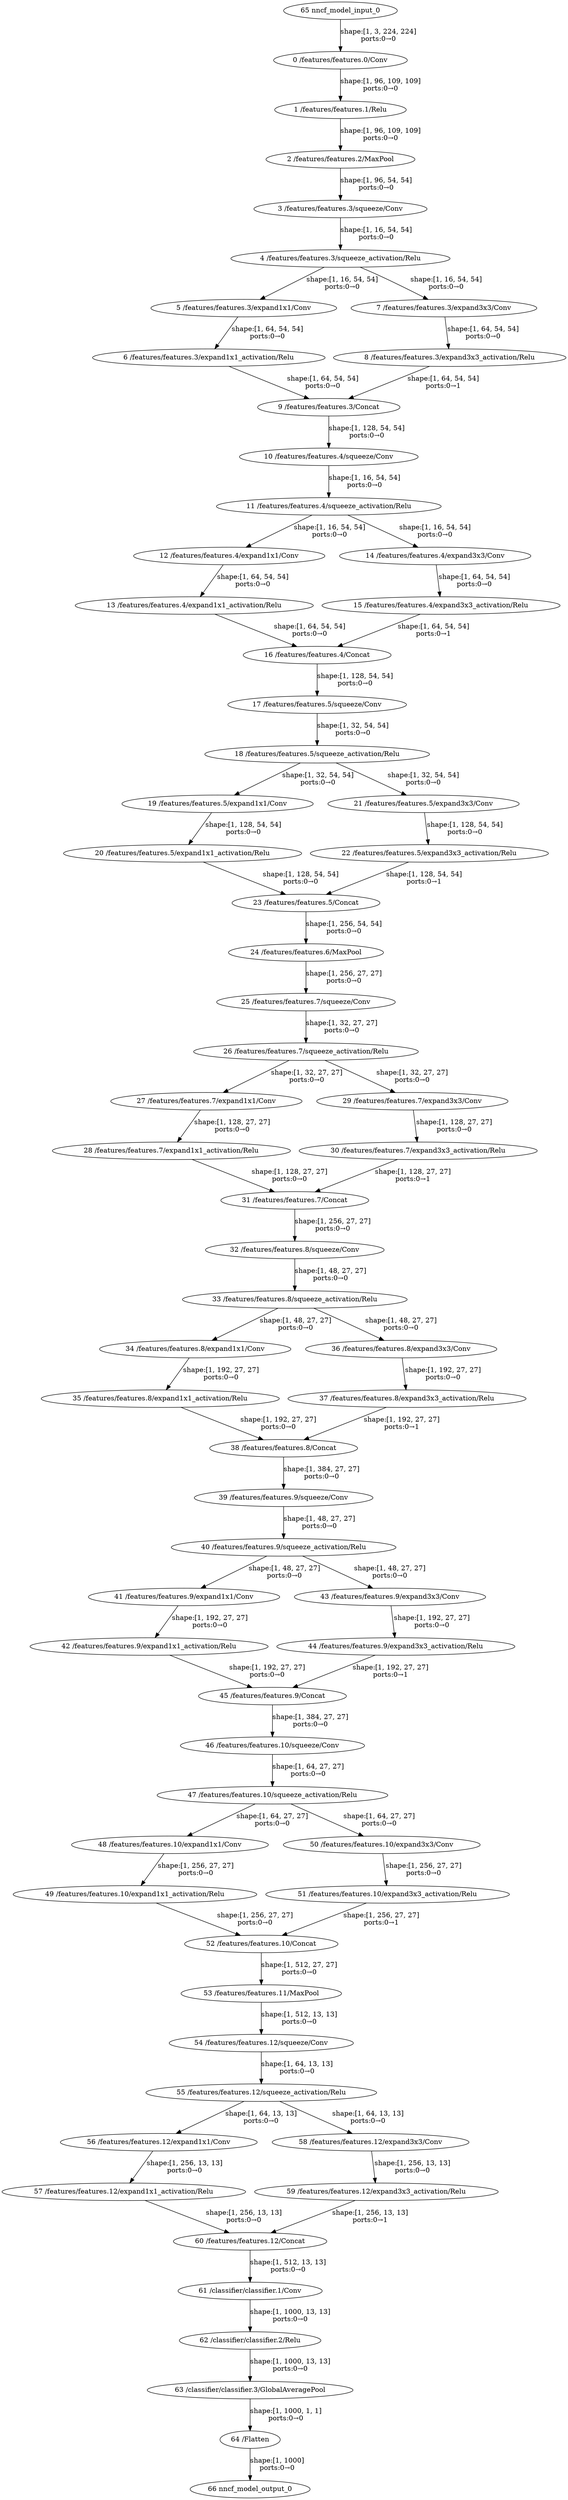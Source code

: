 strict digraph  {
"0 /features/features.0/Conv" [id=0, type=Conv];
"1 /features/features.1/Relu" [id=1, type=Relu];
"2 /features/features.2/MaxPool" [id=2, type=MaxPool];
"3 /features/features.3/squeeze/Conv" [id=3, type=Conv];
"4 /features/features.3/squeeze_activation/Relu" [id=4, type=Relu];
"5 /features/features.3/expand1x1/Conv" [id=5, type=Conv];
"6 /features/features.3/expand1x1_activation/Relu" [id=6, type=Relu];
"7 /features/features.3/expand3x3/Conv" [id=7, type=Conv];
"8 /features/features.3/expand3x3_activation/Relu" [id=8, type=Relu];
"9 /features/features.3/Concat" [id=9, type=Concat];
"10 /features/features.4/squeeze/Conv" [id=10, type=Conv];
"11 /features/features.4/squeeze_activation/Relu" [id=11, type=Relu];
"12 /features/features.4/expand1x1/Conv" [id=12, type=Conv];
"13 /features/features.4/expand1x1_activation/Relu" [id=13, type=Relu];
"14 /features/features.4/expand3x3/Conv" [id=14, type=Conv];
"15 /features/features.4/expand3x3_activation/Relu" [id=15, type=Relu];
"16 /features/features.4/Concat" [id=16, type=Concat];
"17 /features/features.5/squeeze/Conv" [id=17, type=Conv];
"18 /features/features.5/squeeze_activation/Relu" [id=18, type=Relu];
"19 /features/features.5/expand1x1/Conv" [id=19, type=Conv];
"20 /features/features.5/expand1x1_activation/Relu" [id=20, type=Relu];
"21 /features/features.5/expand3x3/Conv" [id=21, type=Conv];
"22 /features/features.5/expand3x3_activation/Relu" [id=22, type=Relu];
"23 /features/features.5/Concat" [id=23, type=Concat];
"24 /features/features.6/MaxPool" [id=24, type=MaxPool];
"25 /features/features.7/squeeze/Conv" [id=25, type=Conv];
"26 /features/features.7/squeeze_activation/Relu" [id=26, type=Relu];
"27 /features/features.7/expand1x1/Conv" [id=27, type=Conv];
"28 /features/features.7/expand1x1_activation/Relu" [id=28, type=Relu];
"29 /features/features.7/expand3x3/Conv" [id=29, type=Conv];
"30 /features/features.7/expand3x3_activation/Relu" [id=30, type=Relu];
"31 /features/features.7/Concat" [id=31, type=Concat];
"32 /features/features.8/squeeze/Conv" [id=32, type=Conv];
"33 /features/features.8/squeeze_activation/Relu" [id=33, type=Relu];
"34 /features/features.8/expand1x1/Conv" [id=34, type=Conv];
"35 /features/features.8/expand1x1_activation/Relu" [id=35, type=Relu];
"36 /features/features.8/expand3x3/Conv" [id=36, type=Conv];
"37 /features/features.8/expand3x3_activation/Relu" [id=37, type=Relu];
"38 /features/features.8/Concat" [id=38, type=Concat];
"39 /features/features.9/squeeze/Conv" [id=39, type=Conv];
"40 /features/features.9/squeeze_activation/Relu" [id=40, type=Relu];
"41 /features/features.9/expand1x1/Conv" [id=41, type=Conv];
"42 /features/features.9/expand1x1_activation/Relu" [id=42, type=Relu];
"43 /features/features.9/expand3x3/Conv" [id=43, type=Conv];
"44 /features/features.9/expand3x3_activation/Relu" [id=44, type=Relu];
"45 /features/features.9/Concat" [id=45, type=Concat];
"46 /features/features.10/squeeze/Conv" [id=46, type=Conv];
"47 /features/features.10/squeeze_activation/Relu" [id=47, type=Relu];
"48 /features/features.10/expand1x1/Conv" [id=48, type=Conv];
"49 /features/features.10/expand1x1_activation/Relu" [id=49, type=Relu];
"50 /features/features.10/expand3x3/Conv" [id=50, type=Conv];
"51 /features/features.10/expand3x3_activation/Relu" [id=51, type=Relu];
"52 /features/features.10/Concat" [id=52, type=Concat];
"53 /features/features.11/MaxPool" [id=53, type=MaxPool];
"54 /features/features.12/squeeze/Conv" [id=54, type=Conv];
"55 /features/features.12/squeeze_activation/Relu" [id=55, type=Relu];
"56 /features/features.12/expand1x1/Conv" [id=56, type=Conv];
"57 /features/features.12/expand1x1_activation/Relu" [id=57, type=Relu];
"58 /features/features.12/expand3x3/Conv" [id=58, type=Conv];
"59 /features/features.12/expand3x3_activation/Relu" [id=59, type=Relu];
"60 /features/features.12/Concat" [id=60, type=Concat];
"61 /classifier/classifier.1/Conv" [id=61, type=Conv];
"62 /classifier/classifier.2/Relu" [id=62, type=Relu];
"63 /classifier/classifier.3/GlobalAveragePool" [id=63, type=GlobalAveragePool];
"64 /Flatten" [id=64, type=Flatten];
"65 nncf_model_input_0" [id=65, type=nncf_model_input];
"66 nncf_model_output_0" [id=66, type=nncf_model_output];
"0 /features/features.0/Conv" -> "1 /features/features.1/Relu"  [label="shape:[1, 96, 109, 109]\nports:0→0", style=solid];
"1 /features/features.1/Relu" -> "2 /features/features.2/MaxPool"  [label="shape:[1, 96, 109, 109]\nports:0→0", style=solid];
"2 /features/features.2/MaxPool" -> "3 /features/features.3/squeeze/Conv"  [label="shape:[1, 96, 54, 54]\nports:0→0", style=solid];
"3 /features/features.3/squeeze/Conv" -> "4 /features/features.3/squeeze_activation/Relu"  [label="shape:[1, 16, 54, 54]\nports:0→0", style=solid];
"4 /features/features.3/squeeze_activation/Relu" -> "5 /features/features.3/expand1x1/Conv"  [label="shape:[1, 16, 54, 54]\nports:0→0", style=solid];
"4 /features/features.3/squeeze_activation/Relu" -> "7 /features/features.3/expand3x3/Conv"  [label="shape:[1, 16, 54, 54]\nports:0→0", style=solid];
"5 /features/features.3/expand1x1/Conv" -> "6 /features/features.3/expand1x1_activation/Relu"  [label="shape:[1, 64, 54, 54]\nports:0→0", style=solid];
"6 /features/features.3/expand1x1_activation/Relu" -> "9 /features/features.3/Concat"  [label="shape:[1, 64, 54, 54]\nports:0→0", style=solid];
"7 /features/features.3/expand3x3/Conv" -> "8 /features/features.3/expand3x3_activation/Relu"  [label="shape:[1, 64, 54, 54]\nports:0→0", style=solid];
"8 /features/features.3/expand3x3_activation/Relu" -> "9 /features/features.3/Concat"  [label="shape:[1, 64, 54, 54]\nports:0→1", style=solid];
"9 /features/features.3/Concat" -> "10 /features/features.4/squeeze/Conv"  [label="shape:[1, 128, 54, 54]\nports:0→0", style=solid];
"10 /features/features.4/squeeze/Conv" -> "11 /features/features.4/squeeze_activation/Relu"  [label="shape:[1, 16, 54, 54]\nports:0→0", style=solid];
"11 /features/features.4/squeeze_activation/Relu" -> "12 /features/features.4/expand1x1/Conv"  [label="shape:[1, 16, 54, 54]\nports:0→0", style=solid];
"11 /features/features.4/squeeze_activation/Relu" -> "14 /features/features.4/expand3x3/Conv"  [label="shape:[1, 16, 54, 54]\nports:0→0", style=solid];
"12 /features/features.4/expand1x1/Conv" -> "13 /features/features.4/expand1x1_activation/Relu"  [label="shape:[1, 64, 54, 54]\nports:0→0", style=solid];
"13 /features/features.4/expand1x1_activation/Relu" -> "16 /features/features.4/Concat"  [label="shape:[1, 64, 54, 54]\nports:0→0", style=solid];
"14 /features/features.4/expand3x3/Conv" -> "15 /features/features.4/expand3x3_activation/Relu"  [label="shape:[1, 64, 54, 54]\nports:0→0", style=solid];
"15 /features/features.4/expand3x3_activation/Relu" -> "16 /features/features.4/Concat"  [label="shape:[1, 64, 54, 54]\nports:0→1", style=solid];
"16 /features/features.4/Concat" -> "17 /features/features.5/squeeze/Conv"  [label="shape:[1, 128, 54, 54]\nports:0→0", style=solid];
"17 /features/features.5/squeeze/Conv" -> "18 /features/features.5/squeeze_activation/Relu"  [label="shape:[1, 32, 54, 54]\nports:0→0", style=solid];
"18 /features/features.5/squeeze_activation/Relu" -> "19 /features/features.5/expand1x1/Conv"  [label="shape:[1, 32, 54, 54]\nports:0→0", style=solid];
"18 /features/features.5/squeeze_activation/Relu" -> "21 /features/features.5/expand3x3/Conv"  [label="shape:[1, 32, 54, 54]\nports:0→0", style=solid];
"19 /features/features.5/expand1x1/Conv" -> "20 /features/features.5/expand1x1_activation/Relu"  [label="shape:[1, 128, 54, 54]\nports:0→0", style=solid];
"20 /features/features.5/expand1x1_activation/Relu" -> "23 /features/features.5/Concat"  [label="shape:[1, 128, 54, 54]\nports:0→0", style=solid];
"21 /features/features.5/expand3x3/Conv" -> "22 /features/features.5/expand3x3_activation/Relu"  [label="shape:[1, 128, 54, 54]\nports:0→0", style=solid];
"22 /features/features.5/expand3x3_activation/Relu" -> "23 /features/features.5/Concat"  [label="shape:[1, 128, 54, 54]\nports:0→1", style=solid];
"23 /features/features.5/Concat" -> "24 /features/features.6/MaxPool"  [label="shape:[1, 256, 54, 54]\nports:0→0", style=solid];
"24 /features/features.6/MaxPool" -> "25 /features/features.7/squeeze/Conv"  [label="shape:[1, 256, 27, 27]\nports:0→0", style=solid];
"25 /features/features.7/squeeze/Conv" -> "26 /features/features.7/squeeze_activation/Relu"  [label="shape:[1, 32, 27, 27]\nports:0→0", style=solid];
"26 /features/features.7/squeeze_activation/Relu" -> "27 /features/features.7/expand1x1/Conv"  [label="shape:[1, 32, 27, 27]\nports:0→0", style=solid];
"26 /features/features.7/squeeze_activation/Relu" -> "29 /features/features.7/expand3x3/Conv"  [label="shape:[1, 32, 27, 27]\nports:0→0", style=solid];
"27 /features/features.7/expand1x1/Conv" -> "28 /features/features.7/expand1x1_activation/Relu"  [label="shape:[1, 128, 27, 27]\nports:0→0", style=solid];
"28 /features/features.7/expand1x1_activation/Relu" -> "31 /features/features.7/Concat"  [label="shape:[1, 128, 27, 27]\nports:0→0", style=solid];
"29 /features/features.7/expand3x3/Conv" -> "30 /features/features.7/expand3x3_activation/Relu"  [label="shape:[1, 128, 27, 27]\nports:0→0", style=solid];
"30 /features/features.7/expand3x3_activation/Relu" -> "31 /features/features.7/Concat"  [label="shape:[1, 128, 27, 27]\nports:0→1", style=solid];
"31 /features/features.7/Concat" -> "32 /features/features.8/squeeze/Conv"  [label="shape:[1, 256, 27, 27]\nports:0→0", style=solid];
"32 /features/features.8/squeeze/Conv" -> "33 /features/features.8/squeeze_activation/Relu"  [label="shape:[1, 48, 27, 27]\nports:0→0", style=solid];
"33 /features/features.8/squeeze_activation/Relu" -> "34 /features/features.8/expand1x1/Conv"  [label="shape:[1, 48, 27, 27]\nports:0→0", style=solid];
"33 /features/features.8/squeeze_activation/Relu" -> "36 /features/features.8/expand3x3/Conv"  [label="shape:[1, 48, 27, 27]\nports:0→0", style=solid];
"34 /features/features.8/expand1x1/Conv" -> "35 /features/features.8/expand1x1_activation/Relu"  [label="shape:[1, 192, 27, 27]\nports:0→0", style=solid];
"35 /features/features.8/expand1x1_activation/Relu" -> "38 /features/features.8/Concat"  [label="shape:[1, 192, 27, 27]\nports:0→0", style=solid];
"36 /features/features.8/expand3x3/Conv" -> "37 /features/features.8/expand3x3_activation/Relu"  [label="shape:[1, 192, 27, 27]\nports:0→0", style=solid];
"37 /features/features.8/expand3x3_activation/Relu" -> "38 /features/features.8/Concat"  [label="shape:[1, 192, 27, 27]\nports:0→1", style=solid];
"38 /features/features.8/Concat" -> "39 /features/features.9/squeeze/Conv"  [label="shape:[1, 384, 27, 27]\nports:0→0", style=solid];
"39 /features/features.9/squeeze/Conv" -> "40 /features/features.9/squeeze_activation/Relu"  [label="shape:[1, 48, 27, 27]\nports:0→0", style=solid];
"40 /features/features.9/squeeze_activation/Relu" -> "41 /features/features.9/expand1x1/Conv"  [label="shape:[1, 48, 27, 27]\nports:0→0", style=solid];
"40 /features/features.9/squeeze_activation/Relu" -> "43 /features/features.9/expand3x3/Conv"  [label="shape:[1, 48, 27, 27]\nports:0→0", style=solid];
"41 /features/features.9/expand1x1/Conv" -> "42 /features/features.9/expand1x1_activation/Relu"  [label="shape:[1, 192, 27, 27]\nports:0→0", style=solid];
"42 /features/features.9/expand1x1_activation/Relu" -> "45 /features/features.9/Concat"  [label="shape:[1, 192, 27, 27]\nports:0→0", style=solid];
"43 /features/features.9/expand3x3/Conv" -> "44 /features/features.9/expand3x3_activation/Relu"  [label="shape:[1, 192, 27, 27]\nports:0→0", style=solid];
"44 /features/features.9/expand3x3_activation/Relu" -> "45 /features/features.9/Concat"  [label="shape:[1, 192, 27, 27]\nports:0→1", style=solid];
"45 /features/features.9/Concat" -> "46 /features/features.10/squeeze/Conv"  [label="shape:[1, 384, 27, 27]\nports:0→0", style=solid];
"46 /features/features.10/squeeze/Conv" -> "47 /features/features.10/squeeze_activation/Relu"  [label="shape:[1, 64, 27, 27]\nports:0→0", style=solid];
"47 /features/features.10/squeeze_activation/Relu" -> "48 /features/features.10/expand1x1/Conv"  [label="shape:[1, 64, 27, 27]\nports:0→0", style=solid];
"47 /features/features.10/squeeze_activation/Relu" -> "50 /features/features.10/expand3x3/Conv"  [label="shape:[1, 64, 27, 27]\nports:0→0", style=solid];
"48 /features/features.10/expand1x1/Conv" -> "49 /features/features.10/expand1x1_activation/Relu"  [label="shape:[1, 256, 27, 27]\nports:0→0", style=solid];
"49 /features/features.10/expand1x1_activation/Relu" -> "52 /features/features.10/Concat"  [label="shape:[1, 256, 27, 27]\nports:0→0", style=solid];
"50 /features/features.10/expand3x3/Conv" -> "51 /features/features.10/expand3x3_activation/Relu"  [label="shape:[1, 256, 27, 27]\nports:0→0", style=solid];
"51 /features/features.10/expand3x3_activation/Relu" -> "52 /features/features.10/Concat"  [label="shape:[1, 256, 27, 27]\nports:0→1", style=solid];
"52 /features/features.10/Concat" -> "53 /features/features.11/MaxPool"  [label="shape:[1, 512, 27, 27]\nports:0→0", style=solid];
"53 /features/features.11/MaxPool" -> "54 /features/features.12/squeeze/Conv"  [label="shape:[1, 512, 13, 13]\nports:0→0", style=solid];
"54 /features/features.12/squeeze/Conv" -> "55 /features/features.12/squeeze_activation/Relu"  [label="shape:[1, 64, 13, 13]\nports:0→0", style=solid];
"55 /features/features.12/squeeze_activation/Relu" -> "56 /features/features.12/expand1x1/Conv"  [label="shape:[1, 64, 13, 13]\nports:0→0", style=solid];
"55 /features/features.12/squeeze_activation/Relu" -> "58 /features/features.12/expand3x3/Conv"  [label="shape:[1, 64, 13, 13]\nports:0→0", style=solid];
"56 /features/features.12/expand1x1/Conv" -> "57 /features/features.12/expand1x1_activation/Relu"  [label="shape:[1, 256, 13, 13]\nports:0→0", style=solid];
"57 /features/features.12/expand1x1_activation/Relu" -> "60 /features/features.12/Concat"  [label="shape:[1, 256, 13, 13]\nports:0→0", style=solid];
"58 /features/features.12/expand3x3/Conv" -> "59 /features/features.12/expand3x3_activation/Relu"  [label="shape:[1, 256, 13, 13]\nports:0→0", style=solid];
"59 /features/features.12/expand3x3_activation/Relu" -> "60 /features/features.12/Concat"  [label="shape:[1, 256, 13, 13]\nports:0→1", style=solid];
"60 /features/features.12/Concat" -> "61 /classifier/classifier.1/Conv"  [label="shape:[1, 512, 13, 13]\nports:0→0", style=solid];
"61 /classifier/classifier.1/Conv" -> "62 /classifier/classifier.2/Relu"  [label="shape:[1, 1000, 13, 13]\nports:0→0", style=solid];
"62 /classifier/classifier.2/Relu" -> "63 /classifier/classifier.3/GlobalAveragePool"  [label="shape:[1, 1000, 13, 13]\nports:0→0", style=solid];
"63 /classifier/classifier.3/GlobalAveragePool" -> "64 /Flatten"  [label="shape:[1, 1000, 1, 1]\nports:0→0", style=solid];
"64 /Flatten" -> "66 nncf_model_output_0"  [label="shape:[1, 1000]\nports:0→0", style=solid];
"65 nncf_model_input_0" -> "0 /features/features.0/Conv"  [label="shape:[1, 3, 224, 224]\nports:0→0", style=solid];
}
